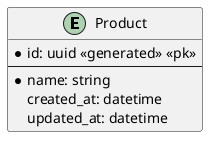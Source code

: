 @startuml product

entity Product {
  * id: uuid <<generated>> <<pk>>
  --
  * name: string
    created_at: datetime
    updated_at: datetime
}

@enduml